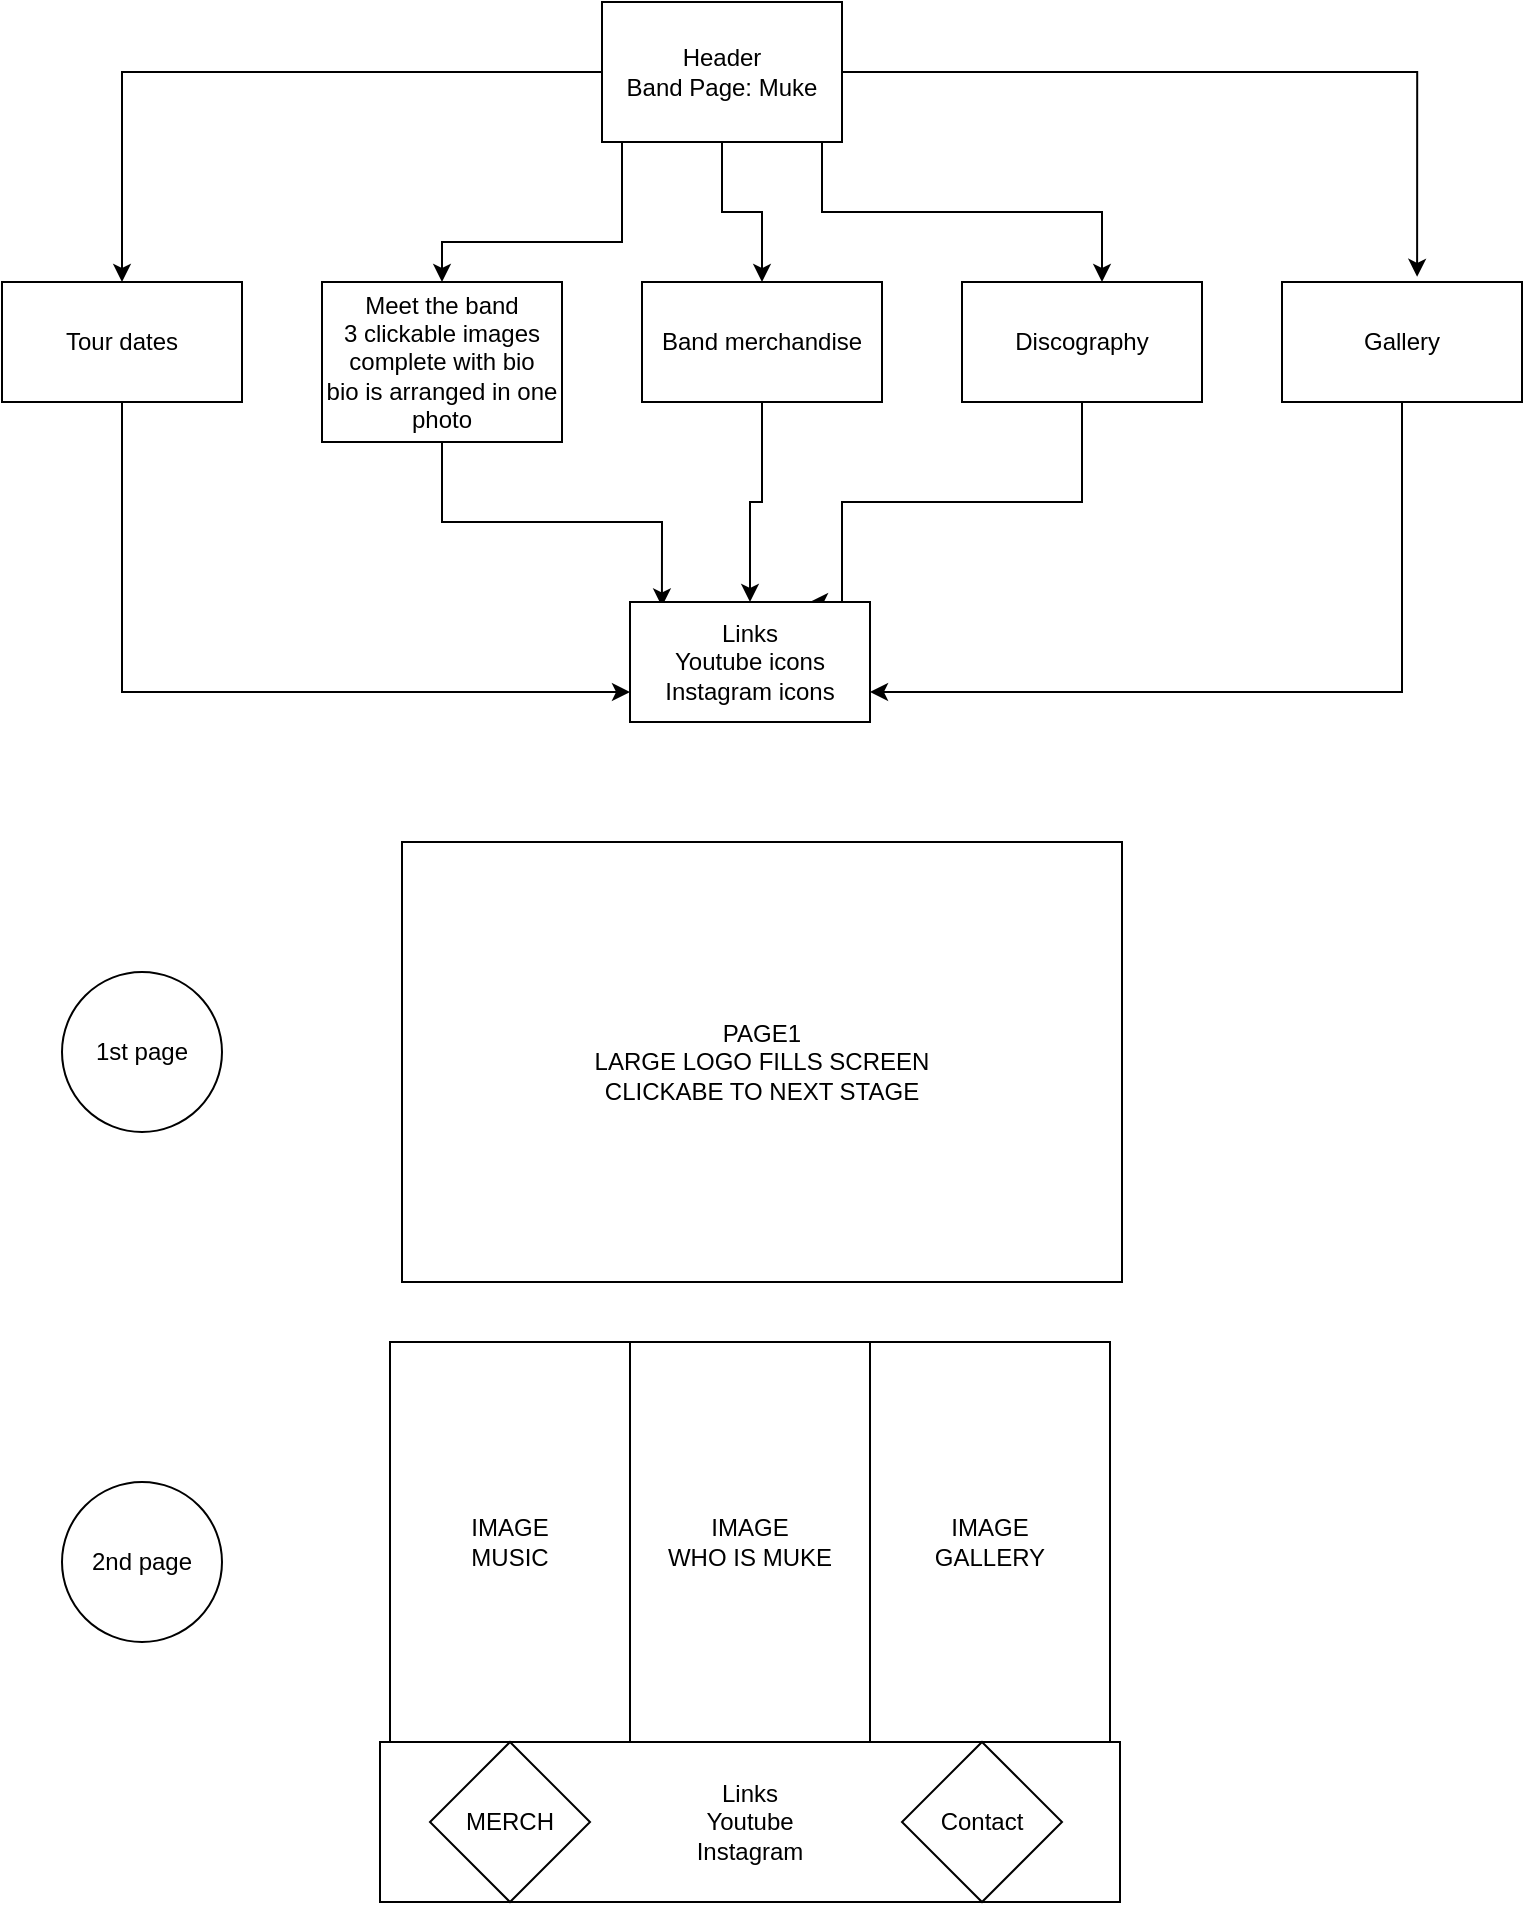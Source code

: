<mxfile version="13.6.9" type="device"><diagram id="Ip6jaT0NRcDR9EF1ez7r" name="Page-1"><mxGraphModel dx="1278" dy="580" grid="1" gridSize="10" guides="1" tooltips="1" connect="1" arrows="1" fold="1" page="1" pageScale="1" pageWidth="827" pageHeight="1169" math="0" shadow="0"><root><mxCell id="0"/><mxCell id="1" parent="0"/><mxCell id="s1jdIeYpxN0OT5r0hjyA-6" style="edgeStyle=orthogonalEdgeStyle;rounded=0;orthogonalLoop=1;jettySize=auto;html=1;" edge="1" parent="1" source="s1jdIeYpxN0OT5r0hjyA-1" target="s1jdIeYpxN0OT5r0hjyA-2"><mxGeometry relative="1" as="geometry"/></mxCell><mxCell id="s1jdIeYpxN0OT5r0hjyA-7" style="edgeStyle=orthogonalEdgeStyle;rounded=0;orthogonalLoop=1;jettySize=auto;html=1;entryX=0.563;entryY=-0.043;entryDx=0;entryDy=0;entryPerimeter=0;" edge="1" parent="1" source="s1jdIeYpxN0OT5r0hjyA-1" target="s1jdIeYpxN0OT5r0hjyA-5"><mxGeometry relative="1" as="geometry"/></mxCell><mxCell id="s1jdIeYpxN0OT5r0hjyA-9" style="edgeStyle=orthogonalEdgeStyle;rounded=0;orthogonalLoop=1;jettySize=auto;html=1;" edge="1" parent="1" source="s1jdIeYpxN0OT5r0hjyA-1" target="s1jdIeYpxN0OT5r0hjyA-4"><mxGeometry relative="1" as="geometry"><Array as="points"><mxPoint x="450" y="125"/><mxPoint x="590" y="125"/></Array></mxGeometry></mxCell><mxCell id="s1jdIeYpxN0OT5r0hjyA-11" style="edgeStyle=orthogonalEdgeStyle;rounded=0;orthogonalLoop=1;jettySize=auto;html=1;entryX=0.5;entryY=0;entryDx=0;entryDy=0;" edge="1" parent="1" source="s1jdIeYpxN0OT5r0hjyA-1" target="s1jdIeYpxN0OT5r0hjyA-3"><mxGeometry relative="1" as="geometry"><Array as="points"><mxPoint x="350" y="140"/><mxPoint x="260" y="140"/></Array></mxGeometry></mxCell><mxCell id="s1jdIeYpxN0OT5r0hjyA-12" style="edgeStyle=orthogonalEdgeStyle;rounded=0;orthogonalLoop=1;jettySize=auto;html=1;entryX=0.5;entryY=0;entryDx=0;entryDy=0;" edge="1" parent="1" source="s1jdIeYpxN0OT5r0hjyA-1" target="s1jdIeYpxN0OT5r0hjyA-10"><mxGeometry relative="1" as="geometry"/></mxCell><mxCell id="s1jdIeYpxN0OT5r0hjyA-1" value="Header&lt;br&gt;Band Page: Muke" style="rounded=0;whiteSpace=wrap;html=1;" vertex="1" parent="1"><mxGeometry x="340" y="20" width="120" height="70" as="geometry"/></mxCell><mxCell id="s1jdIeYpxN0OT5r0hjyA-20" style="edgeStyle=orthogonalEdgeStyle;rounded=0;orthogonalLoop=1;jettySize=auto;html=1;entryX=0;entryY=0.75;entryDx=0;entryDy=0;" edge="1" parent="1" source="s1jdIeYpxN0OT5r0hjyA-2" target="s1jdIeYpxN0OT5r0hjyA-18"><mxGeometry relative="1" as="geometry"><Array as="points"><mxPoint x="100" y="365"/></Array></mxGeometry></mxCell><mxCell id="s1jdIeYpxN0OT5r0hjyA-2" value="Tour dates" style="rounded=0;whiteSpace=wrap;html=1;" vertex="1" parent="1"><mxGeometry x="40" y="160" width="120" height="60" as="geometry"/></mxCell><mxCell id="s1jdIeYpxN0OT5r0hjyA-23" style="edgeStyle=orthogonalEdgeStyle;rounded=0;orthogonalLoop=1;jettySize=auto;html=1;entryX=0.133;entryY=0.037;entryDx=0;entryDy=0;entryPerimeter=0;" edge="1" parent="1" source="s1jdIeYpxN0OT5r0hjyA-3" target="s1jdIeYpxN0OT5r0hjyA-18"><mxGeometry relative="1" as="geometry"><Array as="points"><mxPoint x="260" y="280"/><mxPoint x="370" y="280"/></Array></mxGeometry></mxCell><mxCell id="s1jdIeYpxN0OT5r0hjyA-3" value="Meet the band&lt;br&gt;3 clickable images&lt;br&gt;complete with bio&lt;br&gt;bio is arranged in one photo" style="rounded=0;whiteSpace=wrap;html=1;" vertex="1" parent="1"><mxGeometry x="200" y="160" width="120" height="80" as="geometry"/></mxCell><mxCell id="s1jdIeYpxN0OT5r0hjyA-22" style="edgeStyle=orthogonalEdgeStyle;rounded=0;orthogonalLoop=1;jettySize=auto;html=1;entryX=0.75;entryY=0;entryDx=0;entryDy=0;" edge="1" parent="1" source="s1jdIeYpxN0OT5r0hjyA-4" target="s1jdIeYpxN0OT5r0hjyA-18"><mxGeometry relative="1" as="geometry"><Array as="points"><mxPoint x="580" y="270"/><mxPoint x="460" y="270"/><mxPoint x="460" y="320"/></Array></mxGeometry></mxCell><mxCell id="s1jdIeYpxN0OT5r0hjyA-4" value="Discography" style="rounded=0;whiteSpace=wrap;html=1;" vertex="1" parent="1"><mxGeometry x="520" y="160" width="120" height="60" as="geometry"/></mxCell><mxCell id="s1jdIeYpxN0OT5r0hjyA-21" style="edgeStyle=orthogonalEdgeStyle;rounded=0;orthogonalLoop=1;jettySize=auto;html=1;entryX=1;entryY=0.75;entryDx=0;entryDy=0;" edge="1" parent="1" source="s1jdIeYpxN0OT5r0hjyA-5" target="s1jdIeYpxN0OT5r0hjyA-18"><mxGeometry relative="1" as="geometry"><Array as="points"><mxPoint x="740" y="365"/></Array></mxGeometry></mxCell><mxCell id="s1jdIeYpxN0OT5r0hjyA-5" value="Gallery" style="rounded=0;whiteSpace=wrap;html=1;" vertex="1" parent="1"><mxGeometry x="680" y="160" width="120" height="60" as="geometry"/></mxCell><mxCell id="s1jdIeYpxN0OT5r0hjyA-24" style="edgeStyle=orthogonalEdgeStyle;rounded=0;orthogonalLoop=1;jettySize=auto;html=1;entryX=0.5;entryY=0;entryDx=0;entryDy=0;" edge="1" parent="1" source="s1jdIeYpxN0OT5r0hjyA-10" target="s1jdIeYpxN0OT5r0hjyA-18"><mxGeometry relative="1" as="geometry"/></mxCell><mxCell id="s1jdIeYpxN0OT5r0hjyA-10" value="Band merchandise" style="rounded=0;whiteSpace=wrap;html=1;" vertex="1" parent="1"><mxGeometry x="360" y="160" width="120" height="60" as="geometry"/></mxCell><mxCell id="s1jdIeYpxN0OT5r0hjyA-18" value="Links&lt;br&gt;Youtube icons&lt;br&gt;Instagram icons" style="rounded=0;whiteSpace=wrap;html=1;" vertex="1" parent="1"><mxGeometry x="354" y="320" width="120" height="60" as="geometry"/></mxCell><mxCell id="s1jdIeYpxN0OT5r0hjyA-26" value="PAGE1&lt;br&gt;LARGE LOGO FILLS SCREEN&lt;br&gt;CLICKABE TO NEXT STAGE" style="rounded=0;whiteSpace=wrap;html=1;" vertex="1" parent="1"><mxGeometry x="240" y="440" width="360" height="220" as="geometry"/></mxCell><mxCell id="s1jdIeYpxN0OT5r0hjyA-28" value="IMAGE&lt;br&gt;WHO IS MUKE" style="rounded=0;whiteSpace=wrap;html=1;" vertex="1" parent="1"><mxGeometry x="354" y="690" width="120" height="200" as="geometry"/></mxCell><mxCell id="s1jdIeYpxN0OT5r0hjyA-29" value="IMAGE&lt;br&gt;MUSIC" style="rounded=0;whiteSpace=wrap;html=1;" vertex="1" parent="1"><mxGeometry x="234" y="690" width="120" height="200" as="geometry"/></mxCell><mxCell id="s1jdIeYpxN0OT5r0hjyA-30" value="IMAGE&lt;br&gt;GALLERY" style="rounded=0;whiteSpace=wrap;html=1;" vertex="1" parent="1"><mxGeometry x="474" y="690" width="120" height="200" as="geometry"/></mxCell><mxCell id="s1jdIeYpxN0OT5r0hjyA-31" value="Links&lt;br&gt;Youtube&lt;br&gt;Instagram&lt;br&gt;" style="rounded=0;whiteSpace=wrap;html=1;" vertex="1" parent="1"><mxGeometry x="229" y="890" width="370" height="80" as="geometry"/></mxCell><mxCell id="s1jdIeYpxN0OT5r0hjyA-32" value="1st page" style="ellipse;whiteSpace=wrap;html=1;aspect=fixed;" vertex="1" parent="1"><mxGeometry x="70" y="505" width="80" height="80" as="geometry"/></mxCell><mxCell id="s1jdIeYpxN0OT5r0hjyA-33" value="2nd page" style="ellipse;whiteSpace=wrap;html=1;aspect=fixed;" vertex="1" parent="1"><mxGeometry x="70" y="760" width="80" height="80" as="geometry"/></mxCell><mxCell id="s1jdIeYpxN0OT5r0hjyA-36" value="MERCH" style="rhombus;whiteSpace=wrap;html=1;" vertex="1" parent="1"><mxGeometry x="254" y="890" width="80" height="80" as="geometry"/></mxCell><mxCell id="s1jdIeYpxN0OT5r0hjyA-37" value="Contact" style="rhombus;whiteSpace=wrap;html=1;" vertex="1" parent="1"><mxGeometry x="490" y="890" width="80" height="80" as="geometry"/></mxCell></root></mxGraphModel></diagram></mxfile>